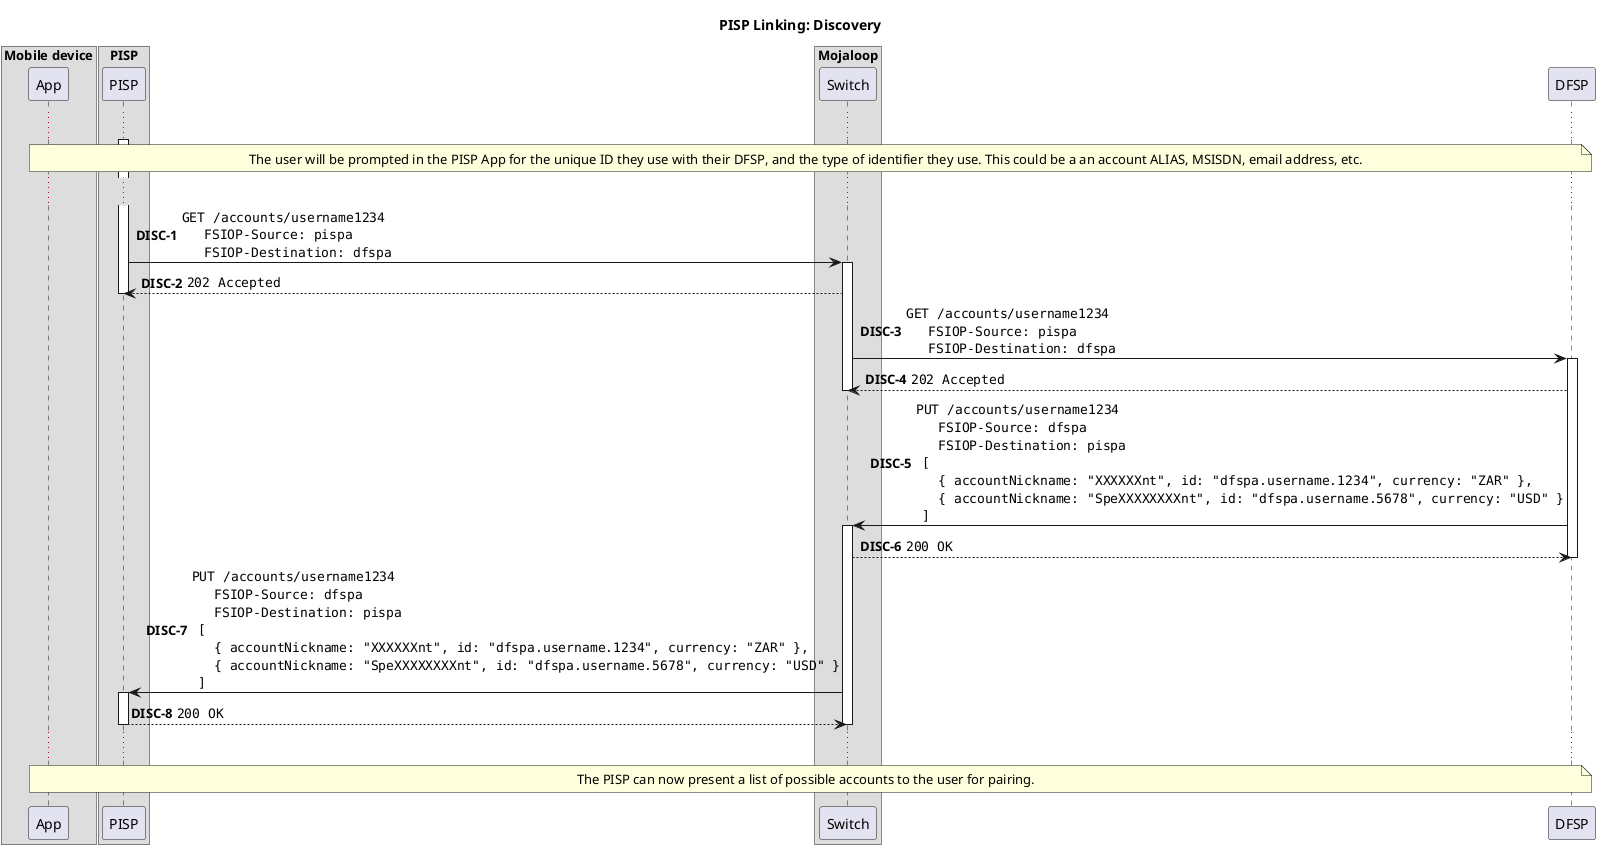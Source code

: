 @startuml

title PISP Linking: Discovery

box "Mobile device"
    participant App
end box

box "PISP"
    participant PISP
end box

box "Mojaloop"
    participant Switch
end box

participant DFSP

autonumber 1 "<b>DISC-#</b>"
activate PISP

...

note over App, DFSP
  The user will be prompted in the PISP App for the unique ID they use with their DFSP, and the type of identifier they use. This could be a an account ALIAS, MSISDN, email address, etc.
end note

...

PISP -> Switch ++: ""GET /accounts/username1234""\n\
  ""  FSIOP-Source: pispa""\n\
  ""  FSIOP-Destination: dfspa""
Switch --> PISP: ""202 Accepted""
deactivate PISP

Switch -> DFSP ++: ""GET /accounts/username1234""\n\
  ""  FSIOP-Source: pispa""\n\
  ""  FSIOP-Destination: dfspa""
DFSP --> Switch: ""202 Accepted""
deactivate Switch

DFSP -> Switch ++: ""PUT /accounts/username1234""\n\
  ""  FSIOP-Source: dfspa""\n\
  ""  FSIOP-Destination: pispa""\n\
  ""[""\n\
  ""  { accountNickname: "XXXXXXnt", id: "dfspa.username.1234", currency: "ZAR" },""\n\
  ""  { accountNickname: "SpeXXXXXXXXnt", id: "dfspa.username.5678", currency: "USD" }""\n\
  ""]""
Switch --> DFSP: ""200 OK""
deactivate DFSP

Switch -> PISP ++: ""PUT /accounts/username1234""\n\
  ""  FSIOP-Source: dfspa""\n\
  ""  FSIOP-Destination: pispa""\n\
  ""[""\n\
  ""  { accountNickname: "XXXXXXnt", id: "dfspa.username.1234", currency: "ZAR" },""\n\
  ""  { accountNickname: "SpeXXXXXXXXnt", id: "dfspa.username.5678", currency: "USD" }""\n\
  ""]""
PISP --> Switch: ""200 OK""
deactivate Switch
deactivate PISP

...

note over App, DFSP
  The PISP can now present a list of possible accounts to the user for pairing.
end note

@enduml
